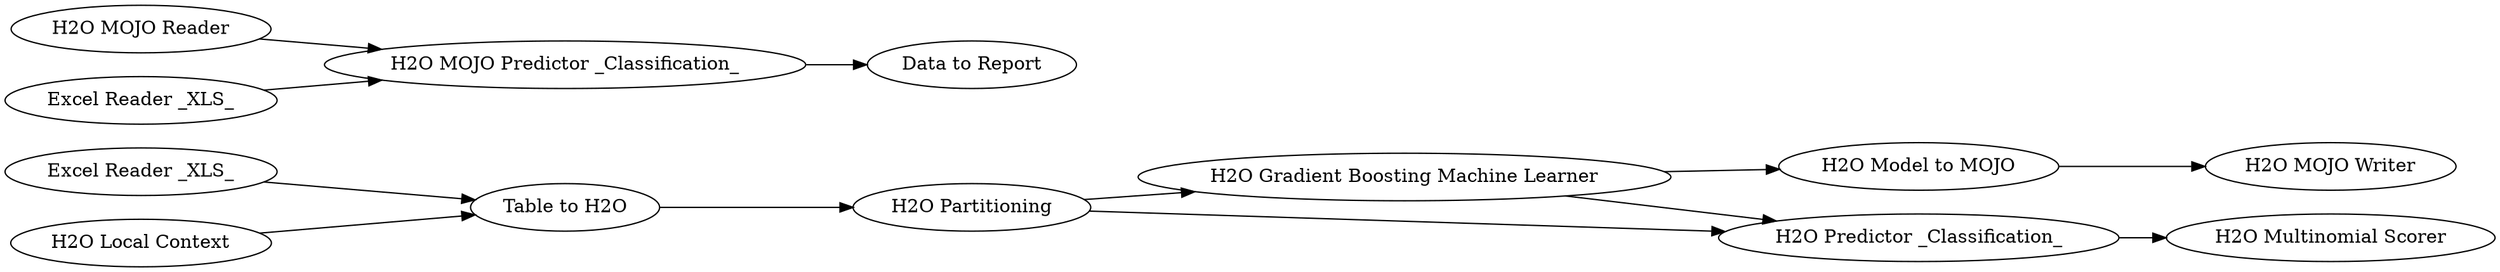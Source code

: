 digraph {
	1 [label="Excel Reader _XLS_"]
	2 [label="H2O Local Context"]
	3 [label="H2O MOJO Reader"]
	4 [label="Excel Reader _XLS_"]
	5 [label="Table to H2O"]
	6 [label="H2O Partitioning"]
	7 [label="H2O Gradient Boosting Machine Learner"]
	8 [label="H2O Model to MOJO"]
	9 [label="H2O MOJO Writer"]
	10 [label="H2O Predictor _Classification_"]
	11 [label="H2O Multinomial Scorer"]
	12 [label="H2O MOJO Predictor _Classification_"]
	13 [label="Data to Report"]
	1 -> 5
	2 -> 5
	3 -> 12
	4 -> 12
	5 -> 6
	6 -> 7
	6 -> 10
	7 -> 8
	7 -> 10
	8 -> 9
	10 -> 11
	12 -> 13
	rankdir=LR
}
